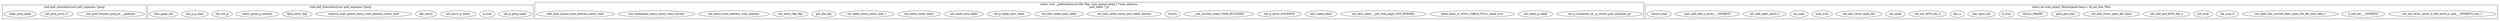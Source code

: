 digraph select_c{
	subgraph cluster_poll_initwait{
		label="void poll_initwait(struct poll_wqueues *pwq)";
		init_pool_funcptr_pwq_pt___pollwait[label="init_pool_funcptr_pwq_pt___pollwait"];
		set_pwq_error_0[label="set_pwq_error_0"];
		clear_pwq_table[label="clear_pwq_table"];
	}

	subgraph cluster_poll_freewait{
		label="void poll_freewait(struct poll_wqueues *pwq)";
		set_p_pwq_table[label="set_p_pwq_table"];
		p_true[label="p_true"];
		set_entry_p_entry[label="set_entry_p_entry"];
		dec_entry[label="dec_entry"];
		remove_wait_queue_entry_wait_address_entry_wait[label="remove_wait_queue_entry_wait_address_entry_wait"];
		fput_entry_filp[label="fput_entry_filp"];
		entry_great_p_entries[label="entry_great_p_entries"];
		set_old_p[label="set_old_p"];
		set_p_p_next[label="set_p_p_next"];
		free_page_old[label="free_page_old"];
	}

	subgraph cluster___pollwait{
		label="static void __pollwait(struct file *filp, wait_queue_head_t *wait_address,
		       poll_table *_p)";
		set_p_container_of__p_struct_poll_wqueues_pt[label="set_p_container_of__p_struct_poll_wqueues_pt"];
		set_table_p_table[label="set_table_p_table"];
		table_false_or_POLL_TABLE_FULL_table_true[label="table_false_or_POLL_TABLE_FULL_table_true"];
		set_new_table___get_free_page_GFP_KERNEL[label="set_new_table___get_free_page_GFP_KERNEL"];
		new_table_false[label="new_table_false"];
		set_p_error_ENOMEM[label="set_p_error_ENOMEM"];
		__set_current_state_TASK_RUNNING[label="__set_current_state_TASK_RUNNING"];
		return[label="return"];
		set_new_table_entry_new_table_entries[label="set_new_table_entry_new_table_entries"];
		set_new_table_next_table[label="set_new_table_next_table"];
		set_p_table_new_table[label="set_p_table_new_table"];
		set_table_new_table[label="set_table_new_table"];
		set_entry_table_entry[label="set_entry_table_entry"];
		set_table_entry_entry_add_1[label="set_table_entry_entry_add_1"];
		get_file_filp[label="get_file_filp"];
		set_entry_filp_filp[label="set_entry_filp_filp"];
		set_entry_wait_address_wait_address[label="set_entry_wait_address_wait_address"];
		init_waitqueue_entry_entry_wait_current[label="init_waitqueue_entry_entry_wait_current"];
		add_wait_queue_wait_address_entry_wait[label="add_wait_queue_wait_address_entry_wait"];
	}

	subgraph cluster_max_select_fd{
		label="static int max_select_fd(unsigned long n, fd_set_bits *fds)";
		set_set_rever_rever_0_left_move_n_and___NFDBITS_sub_1[label="set_set_rever_rever_0_left_move_n_and___NFDBITS_sub_1"];
		n_self_div___NFDBITS[label="n_self_div___NFDBITS"];
		set_open_fds_current_files_open_fds_fds_bits_add_n[label="set_open_fds_current_files_open_fds_fds_bits_add_n"];
		set_max_0[label="set_max_0"];
		set_true[label="set_true"];
		set_self_and_BITS_fds_n[label="set_self_and_BITS_fds_n"];
		set_true[label="set_true"];
		set_and_rever_open_fds_false[label="set_and_rever_open_fds_false"];
		goto_get_max[label="goto_get_max"];
		return_EBADF[label="return_EBADF"];
		n_true[label="n_true"];
		dec_open_fds[label="dec_open_fds"];
		dec_n[label="dec_n"];
		set_set_BITS_fds_n[label="set_set_BITS_fds_n"];
		set_false[label="set_false"];
		set_and_rever_open_fds[label="set_and_rever_open_fds"];
		return_EBADF[label="return_EBADF"];
		max_true[label="max_true"];
		inc_max[label="inc_max"];
		set_self_right_move_1[label="set_self_right_move_1"];
		set_true[label="set_true"];
		max_self_add_n_multi___NFDBITS[label="max_self_add_n_multi___NFDBITS"];
		return_max[label="return_max"];
	}

	subgraph cluster_do_select{
		label="int do_select(int n, fd_set_bits *fds, long *timeout)";
		
	}
}
